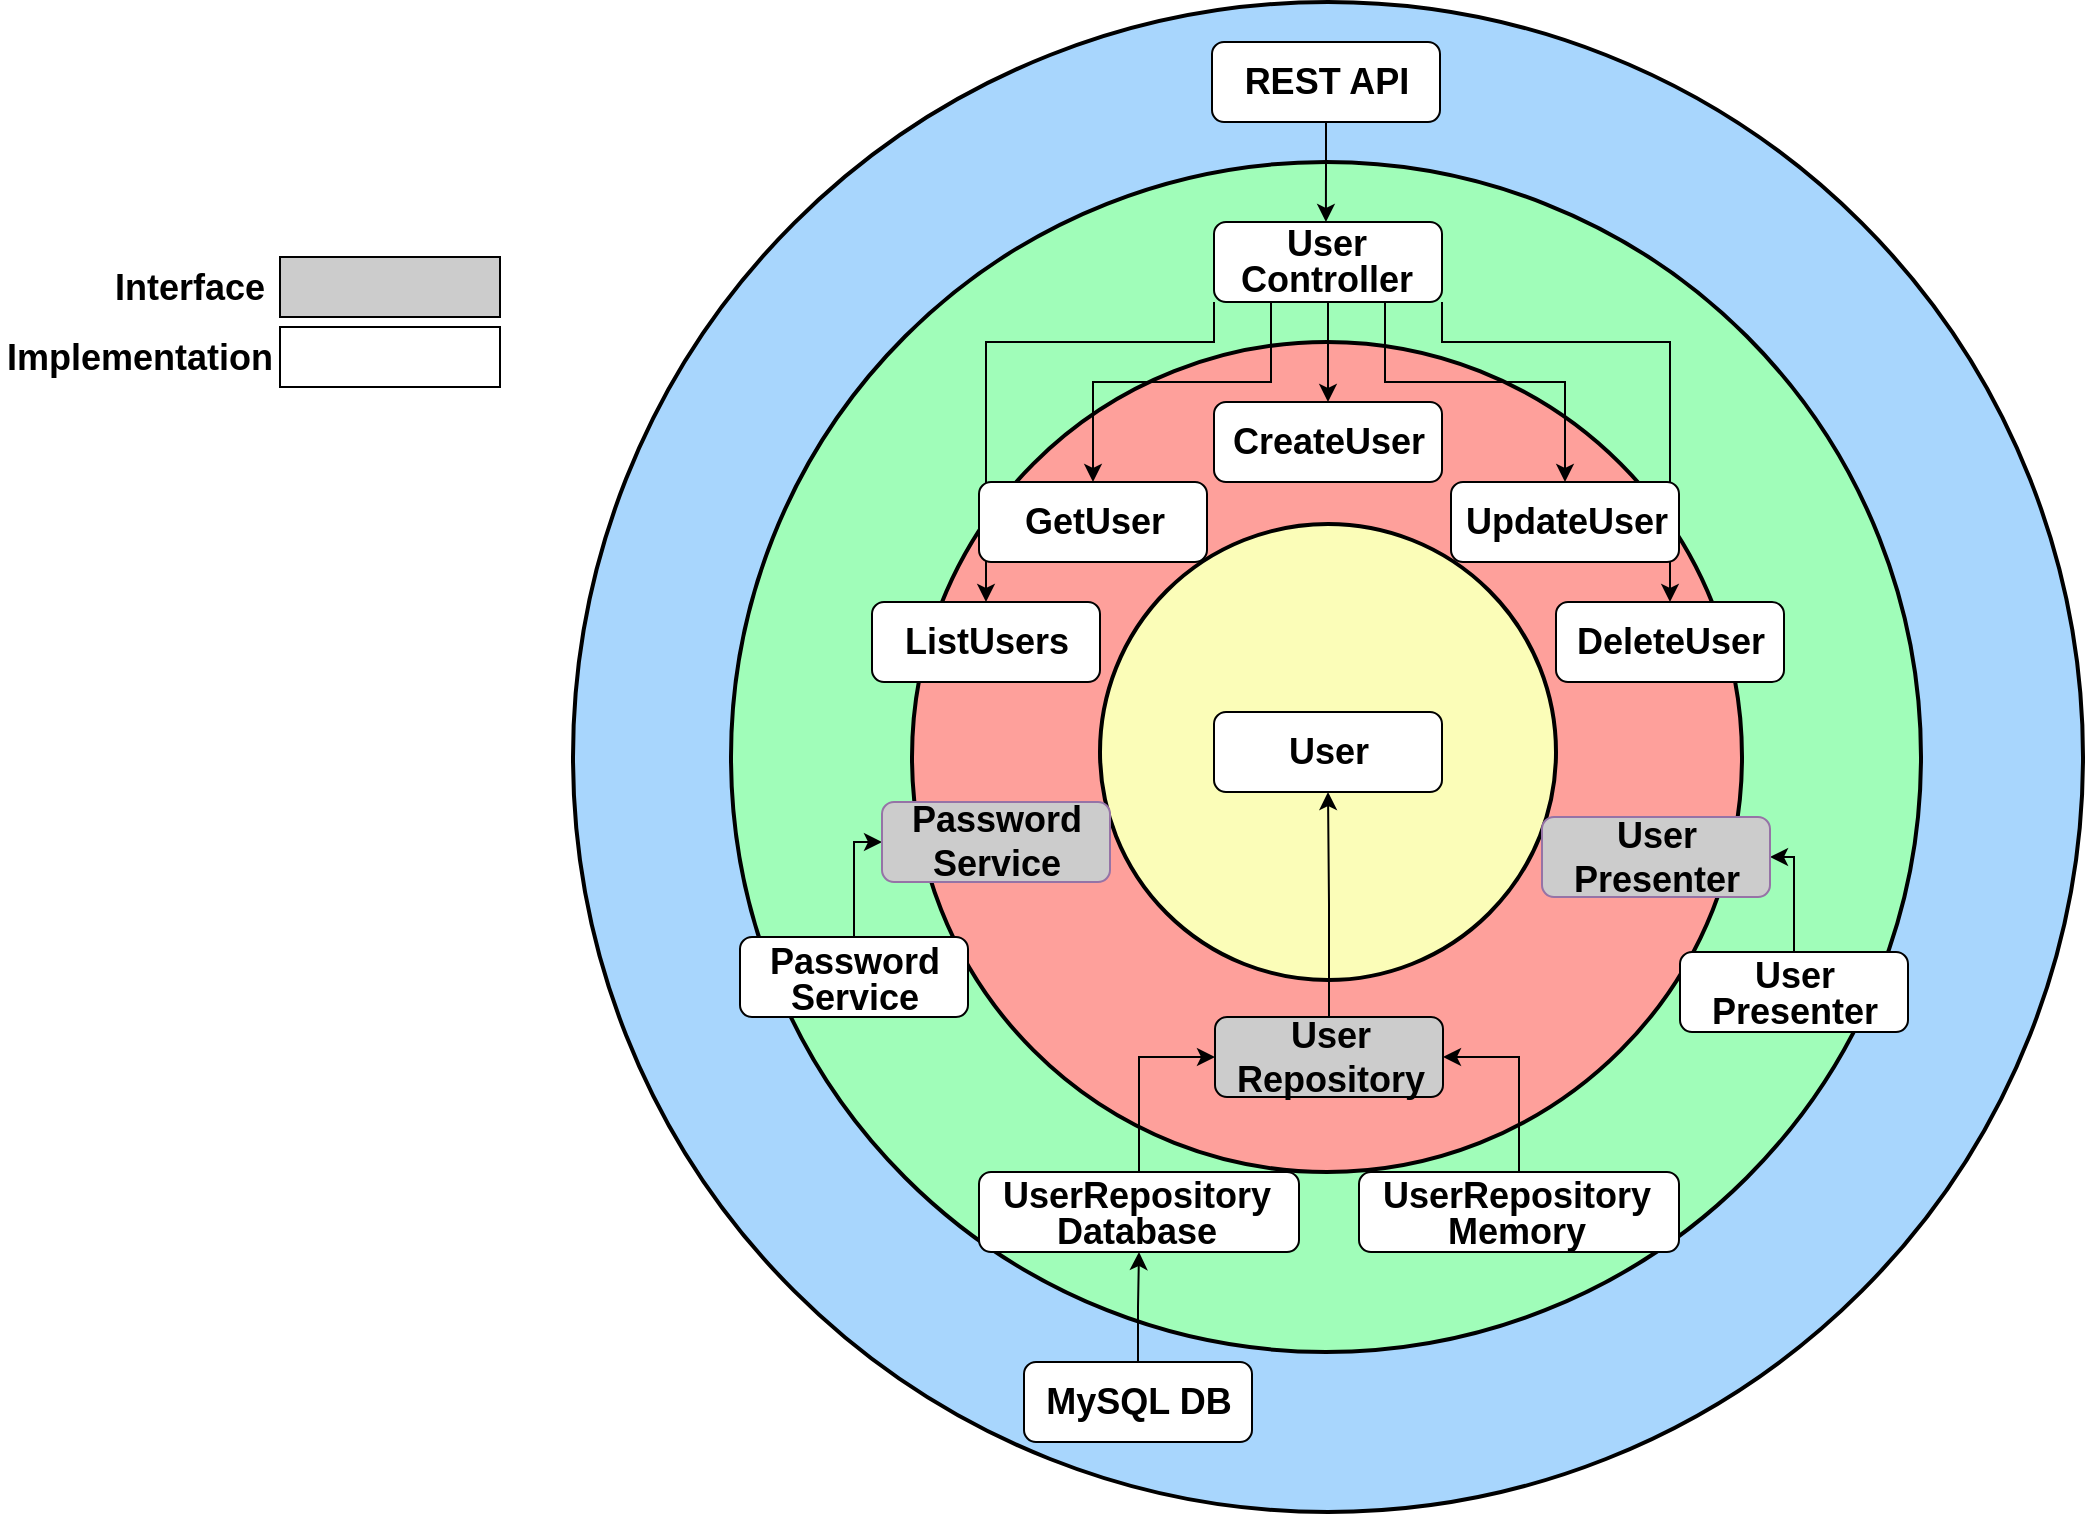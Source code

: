 <mxfile version="21.0.6" type="google"><diagram name="Página-1" id="YrScUDJ2LSQ99uJgNime"><mxGraphModel dx="3790" dy="1091" grid="1" gridSize="10" guides="1" tooltips="1" connect="1" arrows="1" fold="1" page="1" pageScale="1" pageWidth="827" pageHeight="1169" math="0" shadow="0"><root><mxCell id="0"/><mxCell id="1" parent="0"/><mxCell id="v0QoxePggaGPFRHtsFxT-15" value="" style="ellipse;whiteSpace=wrap;html=1;aspect=fixed;fillColor=#A8D6FD;strokeColor=#000000;direction=south;strokeWidth=2;" vertex="1" parent="1"><mxGeometry x="72.5" y="200" width="755" height="755" as="geometry"/></mxCell><mxCell id="v0QoxePggaGPFRHtsFxT-14" value="" style="ellipse;whiteSpace=wrap;html=1;aspect=fixed;fillColor=#A0FDB9;strokeColor=#000000;direction=south;strokeWidth=2;fontSize=18;" vertex="1" parent="1"><mxGeometry x="151.5" y="280" width="595" height="595" as="geometry"/></mxCell><mxCell id="v0QoxePggaGPFRHtsFxT-4" value="" style="ellipse;whiteSpace=wrap;html=1;aspect=fixed;fillColor=#FEA09B;strokeColor=#000000;direction=south;strokeWidth=2;fontSize=18;" vertex="1" parent="1"><mxGeometry x="242" y="370" width="415" height="415" as="geometry"/></mxCell><mxCell id="v0QoxePggaGPFRHtsFxT-1" value="" style="ellipse;whiteSpace=wrap;html=1;aspect=fixed;fillColor=#FBFDB8;strokeColor=#000000;direction=south;strokeWidth=2;fontSize=18;" vertex="1" parent="1"><mxGeometry x="336" y="461" width="228" height="228" as="geometry"/></mxCell><mxCell id="v0QoxePggaGPFRHtsFxT-8" value="" style="rounded=1;whiteSpace=wrap;html=1;fontSize=18;" vertex="1" parent="1"><mxGeometry x="393" y="400" width="114" height="40" as="geometry"/></mxCell><mxCell id="v0QoxePggaGPFRHtsFxT-9" value="CreateUser" style="text;html=1;strokeColor=none;fillColor=none;align=center;verticalAlign=middle;whiteSpace=wrap;rounded=0;fontSize=18;fontStyle=1" vertex="1" parent="1"><mxGeometry x="398" y="407.5" width="105" height="25" as="geometry"/></mxCell><mxCell id="v0QoxePggaGPFRHtsFxT-12" value="" style="rounded=1;whiteSpace=wrap;html=1;fontSize=18;" vertex="1" parent="1"><mxGeometry x="393" y="555" width="114" height="40" as="geometry"/></mxCell><mxCell id="v0QoxePggaGPFRHtsFxT-13" value="User" style="text;html=1;strokeColor=none;fillColor=none;align=center;verticalAlign=middle;whiteSpace=wrap;rounded=0;fontSize=18;fontStyle=1" vertex="1" parent="1"><mxGeometry x="398" y="562.5" width="105" height="25" as="geometry"/></mxCell><mxCell id="v0QoxePggaGPFRHtsFxT-18" value="" style="rounded=1;whiteSpace=wrap;html=1;fontSize=18;" vertex="1" parent="1"><mxGeometry x="222" y="500" width="114" height="40" as="geometry"/></mxCell><mxCell id="v0QoxePggaGPFRHtsFxT-19" value="ListUsers" style="text;html=1;strokeColor=none;fillColor=none;align=center;verticalAlign=middle;whiteSpace=wrap;rounded=0;fontSize=18;fontStyle=1" vertex="1" parent="1"><mxGeometry x="227" y="507.5" width="105" height="25" as="geometry"/></mxCell><mxCell id="v0QoxePggaGPFRHtsFxT-22" value="" style="rounded=1;whiteSpace=wrap;html=1;fontSize=18;" vertex="1" parent="1"><mxGeometry x="564" y="500" width="114" height="40" as="geometry"/></mxCell><mxCell id="v0QoxePggaGPFRHtsFxT-23" value="DeleteUser" style="text;html=1;strokeColor=none;fillColor=none;align=center;verticalAlign=middle;whiteSpace=wrap;rounded=0;fontSize=18;fontStyle=1" vertex="1" parent="1"><mxGeometry x="569" y="507.5" width="105" height="25" as="geometry"/></mxCell><mxCell id="v0QoxePggaGPFRHtsFxT-24" value="" style="rounded=1;whiteSpace=wrap;html=1;fontSize=18;" vertex="1" parent="1"><mxGeometry x="156" y="667.5" width="114" height="40" as="geometry"/></mxCell><mxCell id="v0QoxePggaGPFRHtsFxT-50" style="edgeStyle=orthogonalEdgeStyle;rounded=0;orthogonalLoop=1;jettySize=auto;html=1;entryX=0;entryY=0.5;entryDx=0;entryDy=0;exitX=0.5;exitY=0;exitDx=0;exitDy=0;fontSize=18;" edge="1" parent="1" source="v0QoxePggaGPFRHtsFxT-24" target="v0QoxePggaGPFRHtsFxT-48"><mxGeometry relative="1" as="geometry"><Array as="points"><mxPoint x="213" y="620"/></Array></mxGeometry></mxCell><mxCell id="v0QoxePggaGPFRHtsFxT-25" value="&lt;p style=&quot;line-height: 100%; font-size: 18px;&quot;&gt;Password&lt;br style=&quot;font-size: 18px;&quot;&gt;Service&lt;/p&gt;" style="text;html=1;strokeColor=none;fillColor=none;align=center;verticalAlign=middle;whiteSpace=wrap;rounded=0;fontSize=18;fontStyle=1" vertex="1" parent="1"><mxGeometry x="161" y="675" width="105" height="25" as="geometry"/></mxCell><mxCell id="v0QoxePggaGPFRHtsFxT-39" style="edgeStyle=orthogonalEdgeStyle;rounded=0;orthogonalLoop=1;jettySize=auto;html=1;entryX=0.5;entryY=0;entryDx=0;entryDy=0;exitX=0.5;exitY=1;exitDx=0;exitDy=0;fontSize=18;" edge="1" parent="1" source="v0QoxePggaGPFRHtsFxT-28" target="v0QoxePggaGPFRHtsFxT-8"><mxGeometry relative="1" as="geometry"><Array as="points"/></mxGeometry></mxCell><mxCell id="v0QoxePggaGPFRHtsFxT-45" style="edgeStyle=orthogonalEdgeStyle;rounded=0;orthogonalLoop=1;jettySize=auto;html=1;entryX=0.5;entryY=0;entryDx=0;entryDy=0;exitX=1;exitY=1;exitDx=0;exitDy=0;fontSize=18;" edge="1" parent="1" source="v0QoxePggaGPFRHtsFxT-28" target="v0QoxePggaGPFRHtsFxT-22"><mxGeometry relative="1" as="geometry"><Array as="points"><mxPoint x="507" y="370"/><mxPoint x="621" y="370"/></Array></mxGeometry></mxCell><mxCell id="v0QoxePggaGPFRHtsFxT-46" style="edgeStyle=orthogonalEdgeStyle;rounded=0;orthogonalLoop=1;jettySize=auto;html=1;exitX=0.25;exitY=1;exitDx=0;exitDy=0;entryX=0.5;entryY=0;entryDx=0;entryDy=0;fontSize=18;" edge="1" parent="1" source="v0QoxePggaGPFRHtsFxT-28" target="v0QoxePggaGPFRHtsFxT-16"><mxGeometry relative="1" as="geometry"><Array as="points"><mxPoint x="422" y="390"/><mxPoint x="333" y="390"/></Array></mxGeometry></mxCell><mxCell id="v0QoxePggaGPFRHtsFxT-47" style="edgeStyle=orthogonalEdgeStyle;rounded=0;orthogonalLoop=1;jettySize=auto;html=1;exitX=0;exitY=1;exitDx=0;exitDy=0;entryX=0.5;entryY=0;entryDx=0;entryDy=0;fontSize=18;" edge="1" parent="1" source="v0QoxePggaGPFRHtsFxT-28" target="v0QoxePggaGPFRHtsFxT-18"><mxGeometry relative="1" as="geometry"><Array as="points"><mxPoint x="393" y="370"/><mxPoint x="279" y="370"/></Array></mxGeometry></mxCell><mxCell id="v0QoxePggaGPFRHtsFxT-28" value="" style="rounded=1;whiteSpace=wrap;html=1;fontSize=18;" vertex="1" parent="1"><mxGeometry x="393" y="310" width="114" height="40" as="geometry"/></mxCell><mxCell id="v0QoxePggaGPFRHtsFxT-40" style="edgeStyle=orthogonalEdgeStyle;rounded=0;orthogonalLoop=1;jettySize=auto;html=1;entryX=0.5;entryY=0;entryDx=0;entryDy=0;exitX=0.75;exitY=1;exitDx=0;exitDy=0;fontSize=18;" edge="1" parent="1" source="v0QoxePggaGPFRHtsFxT-28" target="v0QoxePggaGPFRHtsFxT-20"><mxGeometry relative="1" as="geometry"><mxPoint x="450" y="350" as="sourcePoint"/><Array as="points"><mxPoint x="479" y="390"/><mxPoint x="569" y="390"/></Array></mxGeometry></mxCell><mxCell id="v0QoxePggaGPFRHtsFxT-29" value="&lt;p style=&quot;line-height: 100%; font-size: 18px;&quot;&gt;User&lt;br style=&quot;font-size: 18px;&quot;&gt;Controller&lt;/p&gt;" style="text;html=1;strokeColor=none;fillColor=none;align=center;verticalAlign=middle;whiteSpace=wrap;rounded=0;fontSize=18;fontStyle=1" vertex="1" parent="1"><mxGeometry x="397" y="316.5" width="105" height="25" as="geometry"/></mxCell><mxCell id="v0QoxePggaGPFRHtsFxT-71" style="edgeStyle=orthogonalEdgeStyle;rounded=0;orthogonalLoop=1;jettySize=auto;html=1;entryX=0;entryY=0.5;entryDx=0;entryDy=0;" edge="1" parent="1" source="v0QoxePggaGPFRHtsFxT-30" target="v0QoxePggaGPFRHtsFxT-67"><mxGeometry relative="1" as="geometry"/></mxCell><mxCell id="v0QoxePggaGPFRHtsFxT-30" value="" style="rounded=1;whiteSpace=wrap;html=1;fontSize=18;" vertex="1" parent="1"><mxGeometry x="275.5" y="785" width="160" height="40" as="geometry"/></mxCell><mxCell id="v0QoxePggaGPFRHtsFxT-31" value="&lt;p style=&quot;line-height: 100%; font-size: 18px;&quot;&gt;UserRepository&lt;br style=&quot;font-size: 18px;&quot;&gt;Database&lt;/p&gt;" style="text;html=1;strokeColor=none;fillColor=none;align=center;verticalAlign=middle;whiteSpace=wrap;rounded=0;fontSize=18;fontStyle=1" vertex="1" parent="1"><mxGeometry x="301.5" y="792.5" width="105" height="25" as="geometry"/></mxCell><mxCell id="v0QoxePggaGPFRHtsFxT-70" style="edgeStyle=orthogonalEdgeStyle;rounded=0;orthogonalLoop=1;jettySize=auto;html=1;entryX=1;entryY=0.5;entryDx=0;entryDy=0;" edge="1" parent="1" source="v0QoxePggaGPFRHtsFxT-32" target="v0QoxePggaGPFRHtsFxT-67"><mxGeometry relative="1" as="geometry"/></mxCell><mxCell id="v0QoxePggaGPFRHtsFxT-32" value="" style="rounded=1;whiteSpace=wrap;html=1;fontSize=18;" vertex="1" parent="1"><mxGeometry x="465.5" y="785" width="160" height="40" as="geometry"/></mxCell><mxCell id="v0QoxePggaGPFRHtsFxT-33" value="&lt;p style=&quot;line-height: 100%; font-size: 18px;&quot;&gt;UserRepository&lt;br style=&quot;font-size: 18px;&quot;&gt;Memory&lt;/p&gt;" style="text;html=1;strokeColor=none;fillColor=none;align=center;verticalAlign=middle;whiteSpace=wrap;rounded=0;fontSize=18;fontStyle=1" vertex="1" parent="1"><mxGeometry x="491.5" y="792.5" width="105" height="25" as="geometry"/></mxCell><mxCell id="v0QoxePggaGPFRHtsFxT-72" style="edgeStyle=orthogonalEdgeStyle;rounded=0;orthogonalLoop=1;jettySize=auto;html=1;exitX=0.5;exitY=0;exitDx=0;exitDy=0;" edge="1" parent="1" source="v0QoxePggaGPFRHtsFxT-35" target="v0QoxePggaGPFRHtsFxT-30"><mxGeometry relative="1" as="geometry"/></mxCell><mxCell id="v0QoxePggaGPFRHtsFxT-35" value="" style="rounded=1;whiteSpace=wrap;html=1;fontSize=18;" vertex="1" parent="1"><mxGeometry x="298" y="880" width="114" height="40" as="geometry"/></mxCell><mxCell id="v0QoxePggaGPFRHtsFxT-36" value="MySQL DB" style="text;html=1;strokeColor=none;fillColor=none;align=center;verticalAlign=middle;whiteSpace=wrap;rounded=0;fontSize=18;fontStyle=1" vertex="1" parent="1"><mxGeometry x="303" y="887.5" width="105" height="25" as="geometry"/></mxCell><mxCell id="v0QoxePggaGPFRHtsFxT-20" value="" style="rounded=1;whiteSpace=wrap;html=1;fontSize=18;" vertex="1" parent="1"><mxGeometry x="511.5" y="440" width="114" height="40" as="geometry"/></mxCell><mxCell id="v0QoxePggaGPFRHtsFxT-21" value="UpdateUser" style="text;html=1;strokeColor=none;fillColor=none;align=center;verticalAlign=middle;whiteSpace=wrap;rounded=0;fontSize=18;fontStyle=1" vertex="1" parent="1"><mxGeometry x="516.5" y="447.5" width="105" height="25" as="geometry"/></mxCell><mxCell id="v0QoxePggaGPFRHtsFxT-16" value="" style="rounded=1;whiteSpace=wrap;html=1;fontSize=18;" vertex="1" parent="1"><mxGeometry x="275.5" y="440" width="114" height="40" as="geometry"/></mxCell><mxCell id="v0QoxePggaGPFRHtsFxT-17" value="GetUser" style="text;html=1;strokeColor=none;fillColor=none;align=center;verticalAlign=middle;whiteSpace=wrap;rounded=0;fontSize=18;fontStyle=1" vertex="1" parent="1"><mxGeometry x="280.5" y="447.5" width="105" height="25" as="geometry"/></mxCell><mxCell id="v0QoxePggaGPFRHtsFxT-48" value="" style="rounded=1;whiteSpace=wrap;html=1;fillColor=#CCCCCC;strokeColor=#9673a6;fontSize=18;" vertex="1" parent="1"><mxGeometry x="227" y="600" width="114" height="40" as="geometry"/></mxCell><mxCell id="v0QoxePggaGPFRHtsFxT-49" value="Password&lt;br style=&quot;font-size: 18px;&quot;&gt;Service" style="text;html=1;strokeColor=none;fillColor=none;align=center;verticalAlign=middle;whiteSpace=wrap;rounded=0;fontSize=18;fontStyle=1" vertex="1" parent="1"><mxGeometry x="232" y="607.5" width="105" height="25" as="geometry"/></mxCell><mxCell id="v0QoxePggaGPFRHtsFxT-52" value="" style="rounded=0;whiteSpace=wrap;html=1;fillColor=#cccccc;" vertex="1" parent="1"><mxGeometry x="-74" y="327.5" width="110" height="30" as="geometry"/></mxCell><mxCell id="v0QoxePggaGPFRHtsFxT-53" value="Interface" style="text;html=1;strokeColor=none;fillColor=none;align=center;verticalAlign=middle;whiteSpace=wrap;rounded=0;fontSize=18;fontStyle=1" vertex="1" parent="1"><mxGeometry x="-164" y="330" width="90" height="25" as="geometry"/></mxCell><mxCell id="v0QoxePggaGPFRHtsFxT-55" value="Implementation" style="text;html=1;strokeColor=none;fillColor=none;align=center;verticalAlign=middle;whiteSpace=wrap;rounded=0;fontSize=18;fontStyle=1" vertex="1" parent="1"><mxGeometry x="-214" y="365" width="140" height="25" as="geometry"/></mxCell><mxCell id="v0QoxePggaGPFRHtsFxT-58" value="" style="rounded=0;whiteSpace=wrap;html=1;" vertex="1" parent="1"><mxGeometry x="-74" y="362.5" width="110" height="30" as="geometry"/></mxCell><mxCell id="v0QoxePggaGPFRHtsFxT-59" value="" style="rounded=1;whiteSpace=wrap;html=1;fontSize=18;" vertex="1" parent="1"><mxGeometry x="626" y="675" width="114" height="40" as="geometry"/></mxCell><mxCell id="v0QoxePggaGPFRHtsFxT-60" style="edgeStyle=orthogonalEdgeStyle;rounded=0;orthogonalLoop=1;jettySize=auto;html=1;entryX=1;entryY=0.5;entryDx=0;entryDy=0;exitX=0.5;exitY=0;exitDx=0;exitDy=0;fontSize=18;" edge="1" source="v0QoxePggaGPFRHtsFxT-59" target="v0QoxePggaGPFRHtsFxT-62" parent="1"><mxGeometry relative="1" as="geometry"><Array as="points"><mxPoint x="683" y="628"/></Array></mxGeometry></mxCell><mxCell id="v0QoxePggaGPFRHtsFxT-61" value="&lt;p style=&quot;line-height: 100%; font-size: 18px;&quot;&gt;User&lt;br style=&quot;border-color: var(--border-color);&quot;&gt;Presenter&lt;br&gt;&lt;/p&gt;" style="text;html=1;strokeColor=none;fillColor=none;align=center;verticalAlign=middle;whiteSpace=wrap;rounded=0;fontSize=18;fontStyle=1" vertex="1" parent="1"><mxGeometry x="631" y="682.5" width="105" height="25" as="geometry"/></mxCell><mxCell id="v0QoxePggaGPFRHtsFxT-62" value="" style="rounded=1;whiteSpace=wrap;html=1;fillColor=#CCCCCC;strokeColor=#9673a6;fontSize=18;" vertex="1" parent="1"><mxGeometry x="557" y="607.5" width="114" height="40" as="geometry"/></mxCell><mxCell id="v0QoxePggaGPFRHtsFxT-63" value="User&lt;br style=&quot;border-color: var(--border-color);&quot;&gt;Presenter" style="text;html=1;strokeColor=none;fillColor=none;align=center;verticalAlign=middle;whiteSpace=wrap;rounded=0;fontSize=18;fontStyle=1" vertex="1" parent="1"><mxGeometry x="562" y="615" width="105" height="25" as="geometry"/></mxCell><mxCell id="v0QoxePggaGPFRHtsFxT-67" value="" style="rounded=1;whiteSpace=wrap;html=1;fontSize=18;fillColor=#cccccc;" vertex="1" parent="1"><mxGeometry x="393.5" y="707.5" width="114" height="40" as="geometry"/></mxCell><mxCell id="v0QoxePggaGPFRHtsFxT-73" style="edgeStyle=orthogonalEdgeStyle;rounded=0;orthogonalLoop=1;jettySize=auto;html=1;entryX=0.5;entryY=1;entryDx=0;entryDy=0;exitX=0.5;exitY=0;exitDx=0;exitDy=0;" edge="1" parent="1" source="v0QoxePggaGPFRHtsFxT-67" target="v0QoxePggaGPFRHtsFxT-12"><mxGeometry relative="1" as="geometry"/></mxCell><mxCell id="v0QoxePggaGPFRHtsFxT-68" value="User&lt;br style=&quot;border-color: var(--border-color);&quot;&gt;Repository" style="text;html=1;strokeColor=none;fillColor=#cccccc;align=center;verticalAlign=middle;whiteSpace=wrap;rounded=0;fontSize=18;fontStyle=1" vertex="1" parent="1"><mxGeometry x="398.5" y="715" width="105" height="25" as="geometry"/></mxCell><mxCell id="v0QoxePggaGPFRHtsFxT-76" style="edgeStyle=orthogonalEdgeStyle;rounded=0;orthogonalLoop=1;jettySize=auto;html=1;exitX=0.5;exitY=1;exitDx=0;exitDy=0;entryX=0.495;entryY=-0.26;entryDx=0;entryDy=0;entryPerimeter=0;" edge="1" parent="1" source="v0QoxePggaGPFRHtsFxT-74" target="v0QoxePggaGPFRHtsFxT-29"><mxGeometry relative="1" as="geometry"/></mxCell><mxCell id="v0QoxePggaGPFRHtsFxT-74" value="" style="rounded=1;whiteSpace=wrap;html=1;fontSize=18;" vertex="1" parent="1"><mxGeometry x="392" y="220" width="114" height="40" as="geometry"/></mxCell><mxCell id="v0QoxePggaGPFRHtsFxT-75" value="REST API" style="text;html=1;strokeColor=none;fillColor=none;align=center;verticalAlign=middle;whiteSpace=wrap;rounded=0;fontSize=18;fontStyle=1" vertex="1" parent="1"><mxGeometry x="397" y="227.5" width="105" height="25" as="geometry"/></mxCell></root></mxGraphModel></diagram></mxfile>